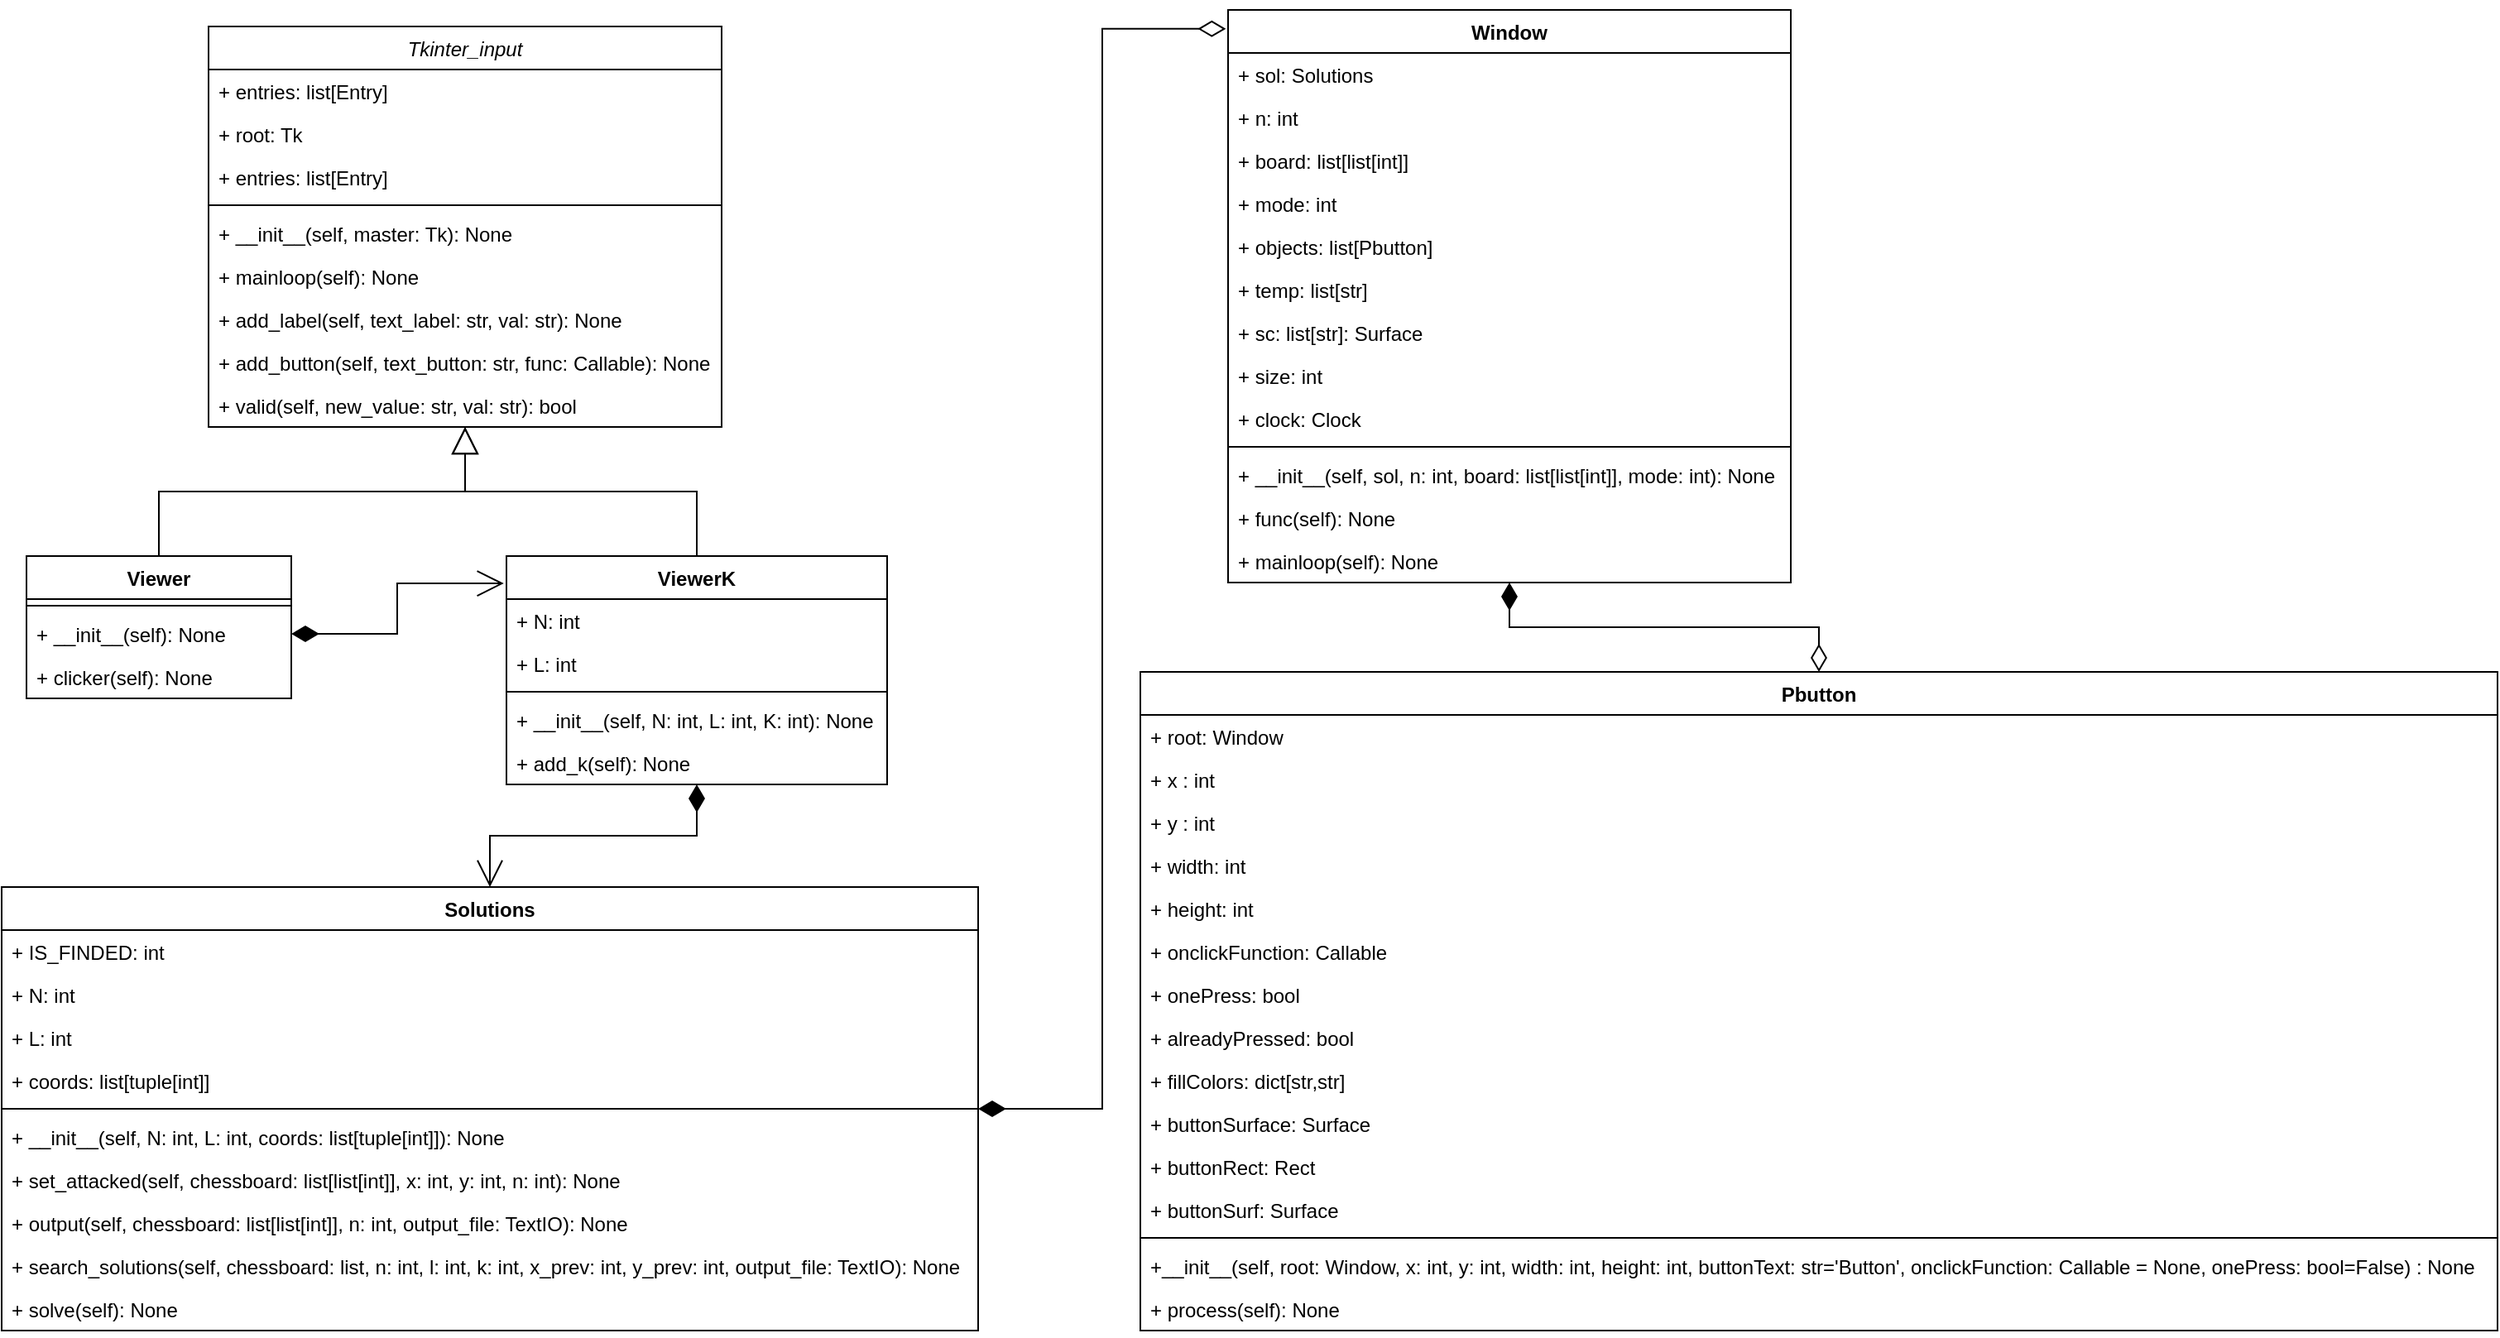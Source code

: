 <mxGraphModel dx="1837" dy="641" grid="1" gridSize="10" guides="1" tooltips="1" connect="1" arrows="1" fold="1" page="1" pageScale="1" pageWidth="827" pageHeight="1169" math="0" shadow="0">
  <root>
    <mxCell id="0" />
    <mxCell id="1" parent="0" />
    <mxCell id="13" value="Tkinter_input" style="swimlane;fontStyle=2;align=center;verticalAlign=top;childLayout=stackLayout;horizontal=1;startSize=26;horizontalStack=0;resizeParent=1;resizeParentMax=0;resizeLast=0;collapsible=1;marginBottom=0;" parent="1" vertex="1">
      <mxGeometry x="264" y="50" width="310" height="242" as="geometry" />
    </mxCell>
    <mxCell id="14" value="+ entries: list[Entry]" style="text;strokeColor=none;fillColor=none;align=left;verticalAlign=top;spacingLeft=4;spacingRight=4;overflow=hidden;rotatable=0;points=[[0,0.5],[1,0.5]];portConstraint=eastwest;" parent="13" vertex="1">
      <mxGeometry y="26" width="310" height="26" as="geometry" />
    </mxCell>
    <mxCell id="17" value="+ root: Tk" style="text;strokeColor=none;fillColor=none;align=left;verticalAlign=top;spacingLeft=4;spacingRight=4;overflow=hidden;rotatable=0;points=[[0,0.5],[1,0.5]];portConstraint=eastwest;" parent="13" vertex="1">
      <mxGeometry y="52" width="310" height="26" as="geometry" />
    </mxCell>
    <mxCell id="18" value="+ entries: list[Entry]" style="text;strokeColor=none;fillColor=none;align=left;verticalAlign=top;spacingLeft=4;spacingRight=4;overflow=hidden;rotatable=0;points=[[0,0.5],[1,0.5]];portConstraint=eastwest;" parent="13" vertex="1">
      <mxGeometry y="78" width="310" height="26" as="geometry" />
    </mxCell>
    <mxCell id="15" value="" style="line;strokeWidth=1;fillColor=none;align=left;verticalAlign=middle;spacingTop=-1;spacingLeft=3;spacingRight=3;rotatable=0;labelPosition=right;points=[];portConstraint=eastwest;strokeColor=inherit;" parent="13" vertex="1">
      <mxGeometry y="104" width="310" height="8" as="geometry" />
    </mxCell>
    <mxCell id="16" value="+ __init__(self, master: Tk): None" style="text;strokeColor=none;fillColor=none;align=left;verticalAlign=top;spacingLeft=4;spacingRight=4;overflow=hidden;rotatable=0;points=[[0,0.5],[1,0.5]];portConstraint=eastwest;" parent="13" vertex="1">
      <mxGeometry y="112" width="310" height="26" as="geometry" />
    </mxCell>
    <mxCell id="19" value="+ mainloop(self): None" style="text;strokeColor=none;fillColor=none;align=left;verticalAlign=top;spacingLeft=4;spacingRight=4;overflow=hidden;rotatable=0;points=[[0,0.5],[1,0.5]];portConstraint=eastwest;" parent="13" vertex="1">
      <mxGeometry y="138" width="310" height="26" as="geometry" />
    </mxCell>
    <mxCell id="23" value="+ add_label(self, text_label: str, val: str): None" style="text;strokeColor=none;fillColor=none;align=left;verticalAlign=top;spacingLeft=4;spacingRight=4;overflow=hidden;rotatable=0;points=[[0,0.5],[1,0.5]];portConstraint=eastwest;" parent="13" vertex="1">
      <mxGeometry y="164" width="310" height="26" as="geometry" />
    </mxCell>
    <mxCell id="20" value="+ add_button(self, text_button: str, func: Callable): None" style="text;strokeColor=none;fillColor=none;align=left;verticalAlign=top;spacingLeft=4;spacingRight=4;overflow=hidden;rotatable=0;points=[[0,0.5],[1,0.5]];portConstraint=eastwest;" parent="13" vertex="1">
      <mxGeometry y="190" width="310" height="26" as="geometry" />
    </mxCell>
    <mxCell id="24" value="+ valid(self, new_value: str, val: str): bool" style="text;strokeColor=none;fillColor=none;align=left;verticalAlign=top;spacingLeft=4;spacingRight=4;overflow=hidden;rotatable=0;points=[[0,0.5],[1,0.5]];portConstraint=eastwest;" parent="13" vertex="1">
      <mxGeometry y="216" width="310" height="26" as="geometry" />
    </mxCell>
    <mxCell id="37" value="" style="edgeStyle=elbowEdgeStyle;rounded=0;orthogonalLoop=1;jettySize=auto;html=1;entryX=0.477;entryY=1.026;entryDx=0;entryDy=0;entryPerimeter=0;endArrow=block;endFill=0;elbow=vertical;strokeWidth=1;strokeColor=none;" parent="1" source="25" target="24" edge="1">
      <mxGeometry relative="1" as="geometry" />
    </mxCell>
    <mxCell id="38" value="" style="edgeStyle=elbowEdgeStyle;rounded=0;orthogonalLoop=1;jettySize=auto;elbow=vertical;html=1;strokeWidth=1;endArrow=block;endFill=0;endSize=14;" parent="1" source="25" target="24" edge="1">
      <mxGeometry relative="1" as="geometry" />
    </mxCell>
    <mxCell id="25" value="Viewer" style="swimlane;fontStyle=1;align=center;verticalAlign=top;childLayout=stackLayout;horizontal=1;startSize=26;horizontalStack=0;resizeParent=1;resizeParentMax=0;resizeLast=0;collapsible=1;marginBottom=0;" parent="1" vertex="1">
      <mxGeometry x="154" y="370" width="160" height="86" as="geometry" />
    </mxCell>
    <mxCell id="27" value="" style="line;strokeWidth=1;fillColor=none;align=left;verticalAlign=middle;spacingTop=-1;spacingLeft=3;spacingRight=3;rotatable=0;labelPosition=right;points=[];portConstraint=eastwest;strokeColor=inherit;" parent="25" vertex="1">
      <mxGeometry y="26" width="160" height="8" as="geometry" />
    </mxCell>
    <mxCell id="28" value="+ __init__(self): None" style="text;strokeColor=none;fillColor=none;align=left;verticalAlign=top;spacingLeft=4;spacingRight=4;overflow=hidden;rotatable=0;points=[[0,0.5],[1,0.5]];portConstraint=eastwest;" parent="25" vertex="1">
      <mxGeometry y="34" width="160" height="26" as="geometry" />
    </mxCell>
    <mxCell id="33" value="+ clicker(self): None" style="text;strokeColor=none;fillColor=none;align=left;verticalAlign=top;spacingLeft=4;spacingRight=4;overflow=hidden;rotatable=0;points=[[0,0.5],[1,0.5]];portConstraint=eastwest;" parent="25" vertex="1">
      <mxGeometry y="60" width="160" height="26" as="geometry" />
    </mxCell>
    <mxCell id="39" value="" style="edgeStyle=elbowEdgeStyle;rounded=0;orthogonalLoop=1;jettySize=auto;elbow=vertical;html=1;strokeWidth=1;endArrow=block;endFill=0;endSize=14;" parent="1" source="29" target="24" edge="1">
      <mxGeometry relative="1" as="geometry" />
    </mxCell>
    <mxCell id="88" style="edgeStyle=elbowEdgeStyle;rounded=0;orthogonalLoop=1;jettySize=auto;html=1;entryX=0.5;entryY=0;entryDx=0;entryDy=0;strokeWidth=1;startArrow=diamondThin;startFill=1;endArrow=open;endFill=0;startSize=14;endSize=14;elbow=vertical;" parent="1" source="29" target="42" edge="1">
      <mxGeometry relative="1" as="geometry" />
    </mxCell>
    <mxCell id="29" value="ViewerK" style="swimlane;fontStyle=1;align=center;verticalAlign=top;childLayout=stackLayout;horizontal=1;startSize=26;horizontalStack=0;resizeParent=1;resizeParentMax=0;resizeLast=0;collapsible=1;marginBottom=0;" parent="1" vertex="1">
      <mxGeometry x="444" y="370" width="230" height="138" as="geometry" />
    </mxCell>
    <mxCell id="30" value="+ N: int" style="text;strokeColor=none;fillColor=none;align=left;verticalAlign=top;spacingLeft=4;spacingRight=4;overflow=hidden;rotatable=0;points=[[0,0.5],[1,0.5]];portConstraint=eastwest;" parent="29" vertex="1">
      <mxGeometry y="26" width="230" height="26" as="geometry" />
    </mxCell>
    <mxCell id="34" value="+ L: int" style="text;strokeColor=none;fillColor=none;align=left;verticalAlign=top;spacingLeft=4;spacingRight=4;overflow=hidden;rotatable=0;points=[[0,0.5],[1,0.5]];portConstraint=eastwest;" parent="29" vertex="1">
      <mxGeometry y="52" width="230" height="26" as="geometry" />
    </mxCell>
    <mxCell id="31" value="" style="line;strokeWidth=1;fillColor=none;align=left;verticalAlign=middle;spacingTop=-1;spacingLeft=3;spacingRight=3;rotatable=0;labelPosition=right;points=[];portConstraint=eastwest;strokeColor=inherit;" parent="29" vertex="1">
      <mxGeometry y="78" width="230" height="8" as="geometry" />
    </mxCell>
    <mxCell id="32" value="+ __init__(self, N: int, L: int, K: int): None" style="text;strokeColor=none;fillColor=none;align=left;verticalAlign=top;spacingLeft=4;spacingRight=4;overflow=hidden;rotatable=0;points=[[0,0.5],[1,0.5]];portConstraint=eastwest;" parent="29" vertex="1">
      <mxGeometry y="86" width="230" height="26" as="geometry" />
    </mxCell>
    <mxCell id="35" value="+ add_k(self): None" style="text;strokeColor=none;fillColor=none;align=left;verticalAlign=top;spacingLeft=4;spacingRight=4;overflow=hidden;rotatable=0;points=[[0,0.5],[1,0.5]];portConstraint=eastwest;" parent="29" vertex="1">
      <mxGeometry y="112" width="230" height="26" as="geometry" />
    </mxCell>
    <mxCell id="41" style="edgeStyle=elbowEdgeStyle;rounded=0;orthogonalLoop=1;jettySize=auto;html=1;entryX=-0.007;entryY=0.12;entryDx=0;entryDy=0;entryPerimeter=0;strokeWidth=1;endArrow=open;endFill=0;endSize=14;startArrow=diamondThin;startFill=1;startSize=14;" parent="1" source="28" target="29" edge="1">
      <mxGeometry relative="1" as="geometry" />
    </mxCell>
    <mxCell id="89" style="edgeStyle=elbowEdgeStyle;rounded=0;orthogonalLoop=1;jettySize=auto;html=1;entryX=-0.004;entryY=0.033;entryDx=0;entryDy=0;entryPerimeter=0;strokeWidth=1;startArrow=diamondThin;startFill=1;endArrow=diamondThin;endFill=0;startSize=14;endSize=14;" parent="1" source="42" target="55" edge="1">
      <mxGeometry relative="1" as="geometry" />
    </mxCell>
    <mxCell id="42" value="Solutions" style="swimlane;fontStyle=1;align=center;verticalAlign=top;childLayout=stackLayout;horizontal=1;startSize=26;horizontalStack=0;resizeParent=1;resizeParentMax=0;resizeLast=0;collapsible=1;marginBottom=0;" parent="1" vertex="1">
      <mxGeometry x="139" y="570" width="590" height="268" as="geometry" />
    </mxCell>
    <mxCell id="43" value="+ IS_FINDED: int" style="text;strokeColor=none;fillColor=none;align=left;verticalAlign=top;spacingLeft=4;spacingRight=4;overflow=hidden;rotatable=0;points=[[0,0.5],[1,0.5]];portConstraint=eastwest;" parent="42" vertex="1">
      <mxGeometry y="26" width="590" height="26" as="geometry" />
    </mxCell>
    <mxCell id="50" value="+ N: int" style="text;strokeColor=none;fillColor=none;align=left;verticalAlign=top;spacingLeft=4;spacingRight=4;overflow=hidden;rotatable=0;points=[[0,0.5],[1,0.5]];portConstraint=eastwest;" parent="42" vertex="1">
      <mxGeometry y="52" width="590" height="26" as="geometry" />
    </mxCell>
    <mxCell id="51" value="+ L: int" style="text;strokeColor=none;fillColor=none;align=left;verticalAlign=top;spacingLeft=4;spacingRight=4;overflow=hidden;rotatable=0;points=[[0,0.5],[1,0.5]];portConstraint=eastwest;" parent="42" vertex="1">
      <mxGeometry y="78" width="590" height="26" as="geometry" />
    </mxCell>
    <mxCell id="47" value="+ coords: list[tuple[int]]" style="text;strokeColor=none;fillColor=none;align=left;verticalAlign=top;spacingLeft=4;spacingRight=4;overflow=hidden;rotatable=0;points=[[0,0.5],[1,0.5]];portConstraint=eastwest;" parent="42" vertex="1">
      <mxGeometry y="104" width="590" height="26" as="geometry" />
    </mxCell>
    <mxCell id="44" value="" style="line;strokeWidth=1;fillColor=none;align=left;verticalAlign=middle;spacingTop=-1;spacingLeft=3;spacingRight=3;rotatable=0;labelPosition=right;points=[];portConstraint=eastwest;strokeColor=inherit;" parent="42" vertex="1">
      <mxGeometry y="130" width="590" height="8" as="geometry" />
    </mxCell>
    <mxCell id="65" value="+ __init__(self, N: int, L: int, coords: list[tuple[int]]): None" style="text;strokeColor=none;fillColor=none;align=left;verticalAlign=top;spacingLeft=4;spacingRight=4;overflow=hidden;rotatable=0;points=[[0,0.5],[1,0.5]];portConstraint=eastwest;" parent="42" vertex="1">
      <mxGeometry y="138" width="590" height="26" as="geometry" />
    </mxCell>
    <mxCell id="45" value="+ set_attacked(self, chessboard: list[list[int]], x: int, y: int, n: int): None" style="text;strokeColor=none;fillColor=none;align=left;verticalAlign=top;spacingLeft=4;spacingRight=4;overflow=hidden;rotatable=0;points=[[0,0.5],[1,0.5]];portConstraint=eastwest;" parent="42" vertex="1">
      <mxGeometry y="164" width="590" height="26" as="geometry" />
    </mxCell>
    <mxCell id="52" value="+ output(self, chessboard: list[list[int]], n: int, output_file: TextIO): None" style="text;strokeColor=none;fillColor=none;align=left;verticalAlign=top;spacingLeft=4;spacingRight=4;overflow=hidden;rotatable=0;points=[[0,0.5],[1,0.5]];portConstraint=eastwest;" parent="42" vertex="1">
      <mxGeometry y="190" width="590" height="26" as="geometry" />
    </mxCell>
    <mxCell id="53" value="+ search_solutions(self, chessboard: list, n: int, l: int, k: int, x_prev: int, y_prev: int, output_file: TextIO): None" style="text;strokeColor=none;fillColor=none;align=left;verticalAlign=top;spacingLeft=4;spacingRight=4;overflow=hidden;rotatable=0;points=[[0,0.5],[1,0.5]];portConstraint=eastwest;" parent="42" vertex="1">
      <mxGeometry y="216" width="590" height="26" as="geometry" />
    </mxCell>
    <mxCell id="54" value="+ solve(self): None" style="text;strokeColor=none;fillColor=none;align=left;verticalAlign=top;spacingLeft=4;spacingRight=4;overflow=hidden;rotatable=0;points=[[0,0.5],[1,0.5]];portConstraint=eastwest;" parent="42" vertex="1">
      <mxGeometry y="242" width="590" height="26" as="geometry" />
    </mxCell>
    <mxCell id="90" style="edgeStyle=elbowEdgeStyle;rounded=0;orthogonalLoop=1;jettySize=auto;html=1;entryX=0.5;entryY=0;entryDx=0;entryDy=0;strokeWidth=1;startArrow=diamondThin;startFill=1;endArrow=diamondThin;endFill=0;startSize=14;endSize=14;elbow=vertical;" parent="1" source="55" target="71" edge="1">
      <mxGeometry relative="1" as="geometry" />
    </mxCell>
    <mxCell id="55" value="Window" style="swimlane;fontStyle=1;align=center;verticalAlign=top;childLayout=stackLayout;horizontal=1;startSize=26;horizontalStack=0;resizeParent=1;resizeParentMax=0;resizeLast=0;collapsible=1;marginBottom=0;" parent="1" vertex="1">
      <mxGeometry x="880" y="40" width="340" height="346" as="geometry" />
    </mxCell>
    <mxCell id="56" value="+ sol: Solutions" style="text;strokeColor=none;fillColor=none;align=left;verticalAlign=top;spacingLeft=4;spacingRight=4;overflow=hidden;rotatable=0;points=[[0,0.5],[1,0.5]];portConstraint=eastwest;" parent="55" vertex="1">
      <mxGeometry y="26" width="340" height="26" as="geometry" />
    </mxCell>
    <mxCell id="57" value="+ n: int" style="text;strokeColor=none;fillColor=none;align=left;verticalAlign=top;spacingLeft=4;spacingRight=4;overflow=hidden;rotatable=0;points=[[0,0.5],[1,0.5]];portConstraint=eastwest;" parent="55" vertex="1">
      <mxGeometry y="52" width="340" height="26" as="geometry" />
    </mxCell>
    <mxCell id="58" value="+ board: list[list[int]]" style="text;strokeColor=none;fillColor=none;align=left;verticalAlign=top;spacingLeft=4;spacingRight=4;overflow=hidden;rotatable=0;points=[[0,0.5],[1,0.5]];portConstraint=eastwest;" parent="55" vertex="1">
      <mxGeometry y="78" width="340" height="26" as="geometry" />
    </mxCell>
    <mxCell id="59" value="+ mode: int" style="text;strokeColor=none;fillColor=none;align=left;verticalAlign=top;spacingLeft=4;spacingRight=4;overflow=hidden;rotatable=0;points=[[0,0.5],[1,0.5]];portConstraint=eastwest;" parent="55" vertex="1">
      <mxGeometry y="104" width="340" height="26" as="geometry" />
    </mxCell>
    <mxCell id="66" value="+ objects: list[Pbutton]" style="text;strokeColor=none;fillColor=none;align=left;verticalAlign=top;spacingLeft=4;spacingRight=4;overflow=hidden;rotatable=0;points=[[0,0.5],[1,0.5]];portConstraint=eastwest;" parent="55" vertex="1">
      <mxGeometry y="130" width="340" height="26" as="geometry" />
    </mxCell>
    <mxCell id="67" value="+ temp: list[str]" style="text;strokeColor=none;fillColor=none;align=left;verticalAlign=top;spacingLeft=4;spacingRight=4;overflow=hidden;rotatable=0;points=[[0,0.5],[1,0.5]];portConstraint=eastwest;" parent="55" vertex="1">
      <mxGeometry y="156" width="340" height="26" as="geometry" />
    </mxCell>
    <mxCell id="68" value="+ sc: list[str]: Surface" style="text;strokeColor=none;fillColor=none;align=left;verticalAlign=top;spacingLeft=4;spacingRight=4;overflow=hidden;rotatable=0;points=[[0,0.5],[1,0.5]];portConstraint=eastwest;" parent="55" vertex="1">
      <mxGeometry y="182" width="340" height="26" as="geometry" />
    </mxCell>
    <mxCell id="70" value="+ size: int" style="text;strokeColor=none;fillColor=none;align=left;verticalAlign=top;spacingLeft=4;spacingRight=4;overflow=hidden;rotatable=0;points=[[0,0.5],[1,0.5]];portConstraint=eastwest;" parent="55" vertex="1">
      <mxGeometry y="208" width="340" height="26" as="geometry" />
    </mxCell>
    <mxCell id="69" value="+ clock: Clock" style="text;strokeColor=none;fillColor=none;align=left;verticalAlign=top;spacingLeft=4;spacingRight=4;overflow=hidden;rotatable=0;points=[[0,0.5],[1,0.5]];portConstraint=eastwest;" parent="55" vertex="1">
      <mxGeometry y="234" width="340" height="26" as="geometry" />
    </mxCell>
    <mxCell id="60" value="" style="line;strokeWidth=1;fillColor=none;align=left;verticalAlign=middle;spacingTop=-1;spacingLeft=3;spacingRight=3;rotatable=0;labelPosition=right;points=[];portConstraint=eastwest;strokeColor=inherit;" parent="55" vertex="1">
      <mxGeometry y="260" width="340" height="8" as="geometry" />
    </mxCell>
    <mxCell id="87" value="+ __init__(self, sol, n: int, board: list[list[int]], mode: int): None" style="text;strokeColor=none;fillColor=none;align=left;verticalAlign=top;spacingLeft=4;spacingRight=4;overflow=hidden;rotatable=0;points=[[0,0.5],[1,0.5]];portConstraint=eastwest;" parent="55" vertex="1">
      <mxGeometry y="268" width="340" height="26" as="geometry" />
    </mxCell>
    <mxCell id="61" value="+ func(self): None" style="text;strokeColor=none;fillColor=none;align=left;verticalAlign=top;spacingLeft=4;spacingRight=4;overflow=hidden;rotatable=0;points=[[0,0.5],[1,0.5]];portConstraint=eastwest;" parent="55" vertex="1">
      <mxGeometry y="294" width="340" height="26" as="geometry" />
    </mxCell>
    <mxCell id="62" value="+ mainloop(self): None" style="text;strokeColor=none;fillColor=none;align=left;verticalAlign=top;spacingLeft=4;spacingRight=4;overflow=hidden;rotatable=0;points=[[0,0.5],[1,0.5]];portConstraint=eastwest;" parent="55" vertex="1">
      <mxGeometry y="320" width="340" height="26" as="geometry" />
    </mxCell>
    <mxCell id="71" value="Pbutton" style="swimlane;fontStyle=1;align=center;verticalAlign=top;childLayout=stackLayout;horizontal=1;startSize=26;horizontalStack=0;resizeParent=1;resizeParentMax=0;resizeLast=0;collapsible=1;marginBottom=0;" parent="1" vertex="1">
      <mxGeometry x="827" y="440" width="820" height="398" as="geometry" />
    </mxCell>
    <mxCell id="72" value="+ root: Window" style="text;strokeColor=none;fillColor=none;align=left;verticalAlign=top;spacingLeft=4;spacingRight=4;overflow=hidden;rotatable=0;points=[[0,0.5],[1,0.5]];portConstraint=eastwest;" parent="71" vertex="1">
      <mxGeometry y="26" width="820" height="26" as="geometry" />
    </mxCell>
    <mxCell id="73" value="+ x : int" style="text;strokeColor=none;fillColor=none;align=left;verticalAlign=top;spacingLeft=4;spacingRight=4;overflow=hidden;rotatable=0;points=[[0,0.5],[1,0.5]];portConstraint=eastwest;" parent="71" vertex="1">
      <mxGeometry y="52" width="820" height="26" as="geometry" />
    </mxCell>
    <mxCell id="74" value="+ y : int" style="text;strokeColor=none;fillColor=none;align=left;verticalAlign=top;spacingLeft=4;spacingRight=4;overflow=hidden;rotatable=0;points=[[0,0.5],[1,0.5]];portConstraint=eastwest;" parent="71" vertex="1">
      <mxGeometry y="78" width="820" height="26" as="geometry" />
    </mxCell>
    <mxCell id="75" value="+ width: int" style="text;strokeColor=none;fillColor=none;align=left;verticalAlign=top;spacingLeft=4;spacingRight=4;overflow=hidden;rotatable=0;points=[[0,0.5],[1,0.5]];portConstraint=eastwest;" parent="71" vertex="1">
      <mxGeometry y="104" width="820" height="26" as="geometry" />
    </mxCell>
    <mxCell id="76" value="+ height: int" style="text;strokeColor=none;fillColor=none;align=left;verticalAlign=top;spacingLeft=4;spacingRight=4;overflow=hidden;rotatable=0;points=[[0,0.5],[1,0.5]];portConstraint=eastwest;" parent="71" vertex="1">
      <mxGeometry y="130" width="820" height="26" as="geometry" />
    </mxCell>
    <mxCell id="77" value="+ onclickFunction: Callable" style="text;strokeColor=none;fillColor=none;align=left;verticalAlign=top;spacingLeft=4;spacingRight=4;overflow=hidden;rotatable=0;points=[[0,0.5],[1,0.5]];portConstraint=eastwest;" parent="71" vertex="1">
      <mxGeometry y="156" width="820" height="26" as="geometry" />
    </mxCell>
    <mxCell id="78" value="+ onePress: bool" style="text;strokeColor=none;fillColor=none;align=left;verticalAlign=top;spacingLeft=4;spacingRight=4;overflow=hidden;rotatable=0;points=[[0,0.5],[1,0.5]];portConstraint=eastwest;" parent="71" vertex="1">
      <mxGeometry y="182" width="820" height="26" as="geometry" />
    </mxCell>
    <mxCell id="79" value="+ alreadyPressed: bool" style="text;strokeColor=none;fillColor=none;align=left;verticalAlign=top;spacingLeft=4;spacingRight=4;overflow=hidden;rotatable=0;points=[[0,0.5],[1,0.5]];portConstraint=eastwest;" parent="71" vertex="1">
      <mxGeometry y="208" width="820" height="26" as="geometry" />
    </mxCell>
    <mxCell id="80" value="+ fillColors: dict[str,str]" style="text;strokeColor=none;fillColor=none;align=left;verticalAlign=top;spacingLeft=4;spacingRight=4;overflow=hidden;rotatable=0;points=[[0,0.5],[1,0.5]];portConstraint=eastwest;" parent="71" vertex="1">
      <mxGeometry y="234" width="820" height="26" as="geometry" />
    </mxCell>
    <mxCell id="84" value="+ buttonSurface: Surface" style="text;strokeColor=none;fillColor=none;align=left;verticalAlign=top;spacingLeft=4;spacingRight=4;overflow=hidden;rotatable=0;points=[[0,0.5],[1,0.5]];portConstraint=eastwest;" parent="71" vertex="1">
      <mxGeometry y="260" width="820" height="26" as="geometry" />
    </mxCell>
    <mxCell id="85" value="+ buttonRect: Rect" style="text;strokeColor=none;fillColor=none;align=left;verticalAlign=top;spacingLeft=4;spacingRight=4;overflow=hidden;rotatable=0;points=[[0,0.5],[1,0.5]];portConstraint=eastwest;" parent="71" vertex="1">
      <mxGeometry y="286" width="820" height="26" as="geometry" />
    </mxCell>
    <mxCell id="86" value="+ buttonSurf: Surface" style="text;strokeColor=none;fillColor=none;align=left;verticalAlign=top;spacingLeft=4;spacingRight=4;overflow=hidden;rotatable=0;points=[[0,0.5],[1,0.5]];portConstraint=eastwest;" parent="71" vertex="1">
      <mxGeometry y="312" width="820" height="26" as="geometry" />
    </mxCell>
    <mxCell id="81" value="" style="line;strokeWidth=1;fillColor=none;align=left;verticalAlign=middle;spacingTop=-1;spacingLeft=3;spacingRight=3;rotatable=0;labelPosition=right;points=[];portConstraint=eastwest;strokeColor=inherit;" parent="71" vertex="1">
      <mxGeometry y="338" width="820" height="8" as="geometry" />
    </mxCell>
    <mxCell id="82" value="+__init__(self, root: Window, x: int, y: int, width: int, height: int, buttonText: str=&#39;Button&#39;, onclickFunction: Callable = None, onePress: bool=False) : None" style="text;strokeColor=none;fillColor=none;align=left;verticalAlign=top;spacingLeft=4;spacingRight=4;overflow=hidden;rotatable=0;points=[[0,0.5],[1,0.5]];portConstraint=eastwest;" parent="71" vertex="1">
      <mxGeometry y="346" width="820" height="26" as="geometry" />
    </mxCell>
    <mxCell id="83" value="+ process(self): None" style="text;strokeColor=none;fillColor=none;align=left;verticalAlign=top;spacingLeft=4;spacingRight=4;overflow=hidden;rotatable=0;points=[[0,0.5],[1,0.5]];portConstraint=eastwest;" parent="71" vertex="1">
      <mxGeometry y="372" width="820" height="26" as="geometry" />
    </mxCell>
  </root>
</mxGraphModel>
